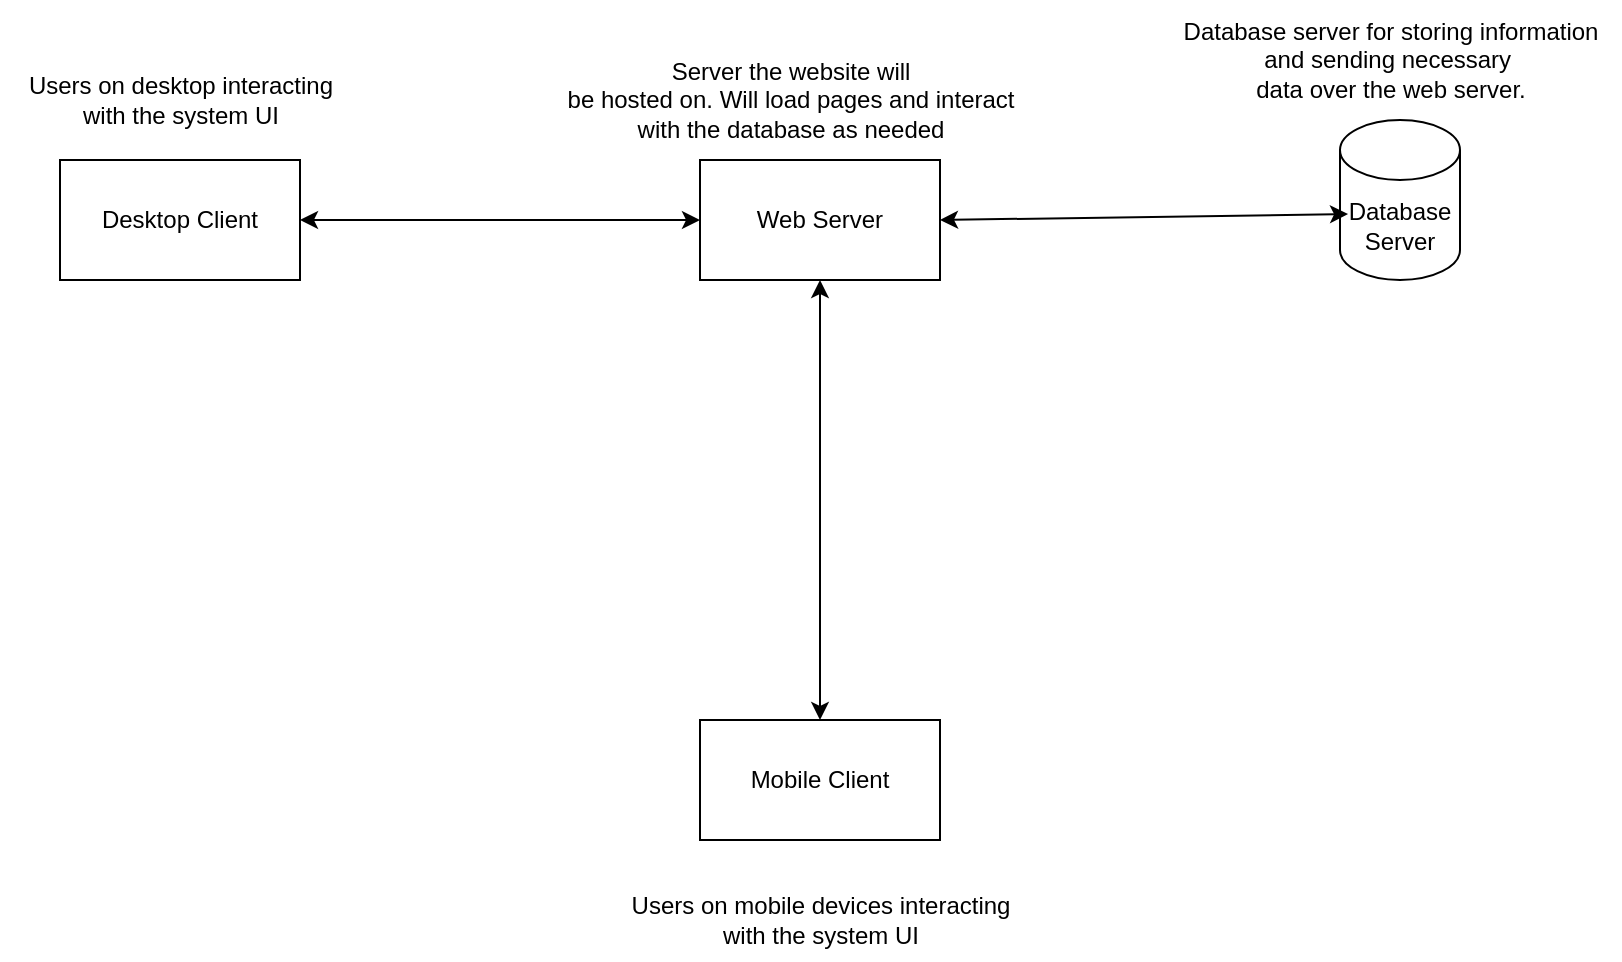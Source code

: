 <mxfile version="24.7.17">
  <diagram name="Page-1" id="qO7jV__PaO-5MtRfGxtY">
    <mxGraphModel dx="1098" dy="828" grid="1" gridSize="10" guides="1" tooltips="1" connect="1" arrows="1" fold="1" page="1" pageScale="1" pageWidth="850" pageHeight="1100" math="0" shadow="0">
      <root>
        <mxCell id="0" />
        <mxCell id="1" parent="0" />
        <mxCell id="k67DTi2gIu2Nwr46RiH4-1" value="Desktop Client" style="rounded=0;whiteSpace=wrap;html=1;" vertex="1" parent="1">
          <mxGeometry x="360" y="400" width="120" height="60" as="geometry" />
        </mxCell>
        <mxCell id="k67DTi2gIu2Nwr46RiH4-2" value="Web Server" style="rounded=0;whiteSpace=wrap;html=1;" vertex="1" parent="1">
          <mxGeometry x="680" y="400" width="120" height="60" as="geometry" />
        </mxCell>
        <mxCell id="k67DTi2gIu2Nwr46RiH4-4" value="Database&lt;div&gt;Server&lt;/div&gt;" style="shape=cylinder3;whiteSpace=wrap;html=1;boundedLbl=1;backgroundOutline=1;size=15;" vertex="1" parent="1">
          <mxGeometry x="1000" y="380" width="60" height="80" as="geometry" />
        </mxCell>
        <mxCell id="k67DTi2gIu2Nwr46RiH4-5" value="Mobile Client" style="rounded=0;whiteSpace=wrap;html=1;" vertex="1" parent="1">
          <mxGeometry x="680" y="680" width="120" height="60" as="geometry" />
        </mxCell>
        <mxCell id="k67DTi2gIu2Nwr46RiH4-7" value="" style="endArrow=classic;startArrow=classic;html=1;rounded=0;exitX=1;exitY=0.5;exitDx=0;exitDy=0;entryX=0;entryY=0.5;entryDx=0;entryDy=0;" edge="1" parent="1" source="k67DTi2gIu2Nwr46RiH4-1" target="k67DTi2gIu2Nwr46RiH4-2">
          <mxGeometry width="50" height="50" relative="1" as="geometry">
            <mxPoint x="770" y="550" as="sourcePoint" />
            <mxPoint x="820" y="500" as="targetPoint" />
          </mxGeometry>
        </mxCell>
        <mxCell id="k67DTi2gIu2Nwr46RiH4-8" value="" style="endArrow=classic;startArrow=classic;html=1;rounded=0;exitX=1;exitY=0.5;exitDx=0;exitDy=0;entryX=0.067;entryY=0.588;entryDx=0;entryDy=0;entryPerimeter=0;" edge="1" parent="1" source="k67DTi2gIu2Nwr46RiH4-2" target="k67DTi2gIu2Nwr46RiH4-4">
          <mxGeometry width="50" height="50" relative="1" as="geometry">
            <mxPoint x="750" y="490" as="sourcePoint" />
            <mxPoint x="800" y="440" as="targetPoint" />
          </mxGeometry>
        </mxCell>
        <mxCell id="k67DTi2gIu2Nwr46RiH4-9" value="" style="endArrow=classic;startArrow=classic;html=1;rounded=0;entryX=0.5;entryY=1;entryDx=0;entryDy=0;exitX=0.5;exitY=0;exitDx=0;exitDy=0;" edge="1" parent="1" source="k67DTi2gIu2Nwr46RiH4-5" target="k67DTi2gIu2Nwr46RiH4-2">
          <mxGeometry width="50" height="50" relative="1" as="geometry">
            <mxPoint x="640" y="570" as="sourcePoint" />
            <mxPoint x="690" y="520" as="targetPoint" />
          </mxGeometry>
        </mxCell>
        <mxCell id="k67DTi2gIu2Nwr46RiH4-10" value="Users on desktop interacting&lt;div&gt;with the system UI&lt;/div&gt;" style="text;html=1;align=center;verticalAlign=middle;resizable=0;points=[];autosize=1;strokeColor=none;fillColor=none;" vertex="1" parent="1">
          <mxGeometry x="330" y="350" width="180" height="40" as="geometry" />
        </mxCell>
        <mxCell id="k67DTi2gIu2Nwr46RiH4-11" value="Server the website will&lt;div&gt;be hosted on. Will load pages and interact&lt;/div&gt;&lt;div&gt;with the database as needed&lt;/div&gt;" style="text;html=1;align=center;verticalAlign=middle;resizable=0;points=[];autosize=1;strokeColor=none;fillColor=none;" vertex="1" parent="1">
          <mxGeometry x="600" y="340" width="250" height="60" as="geometry" />
        </mxCell>
        <mxCell id="k67DTi2gIu2Nwr46RiH4-12" value="Users on mobile devices interacting&lt;div&gt;with the system UI&lt;/div&gt;" style="text;html=1;align=center;verticalAlign=middle;resizable=0;points=[];autosize=1;strokeColor=none;fillColor=none;" vertex="1" parent="1">
          <mxGeometry x="635" y="760" width="210" height="40" as="geometry" />
        </mxCell>
        <mxCell id="k67DTi2gIu2Nwr46RiH4-13" value="Database server for storing information&lt;div&gt;and sending necessary&amp;nbsp;&lt;/div&gt;&lt;div&gt;data over the web server.&lt;/div&gt;" style="text;html=1;align=center;verticalAlign=middle;resizable=0;points=[];autosize=1;strokeColor=none;fillColor=none;" vertex="1" parent="1">
          <mxGeometry x="910" y="320" width="230" height="60" as="geometry" />
        </mxCell>
      </root>
    </mxGraphModel>
  </diagram>
</mxfile>
